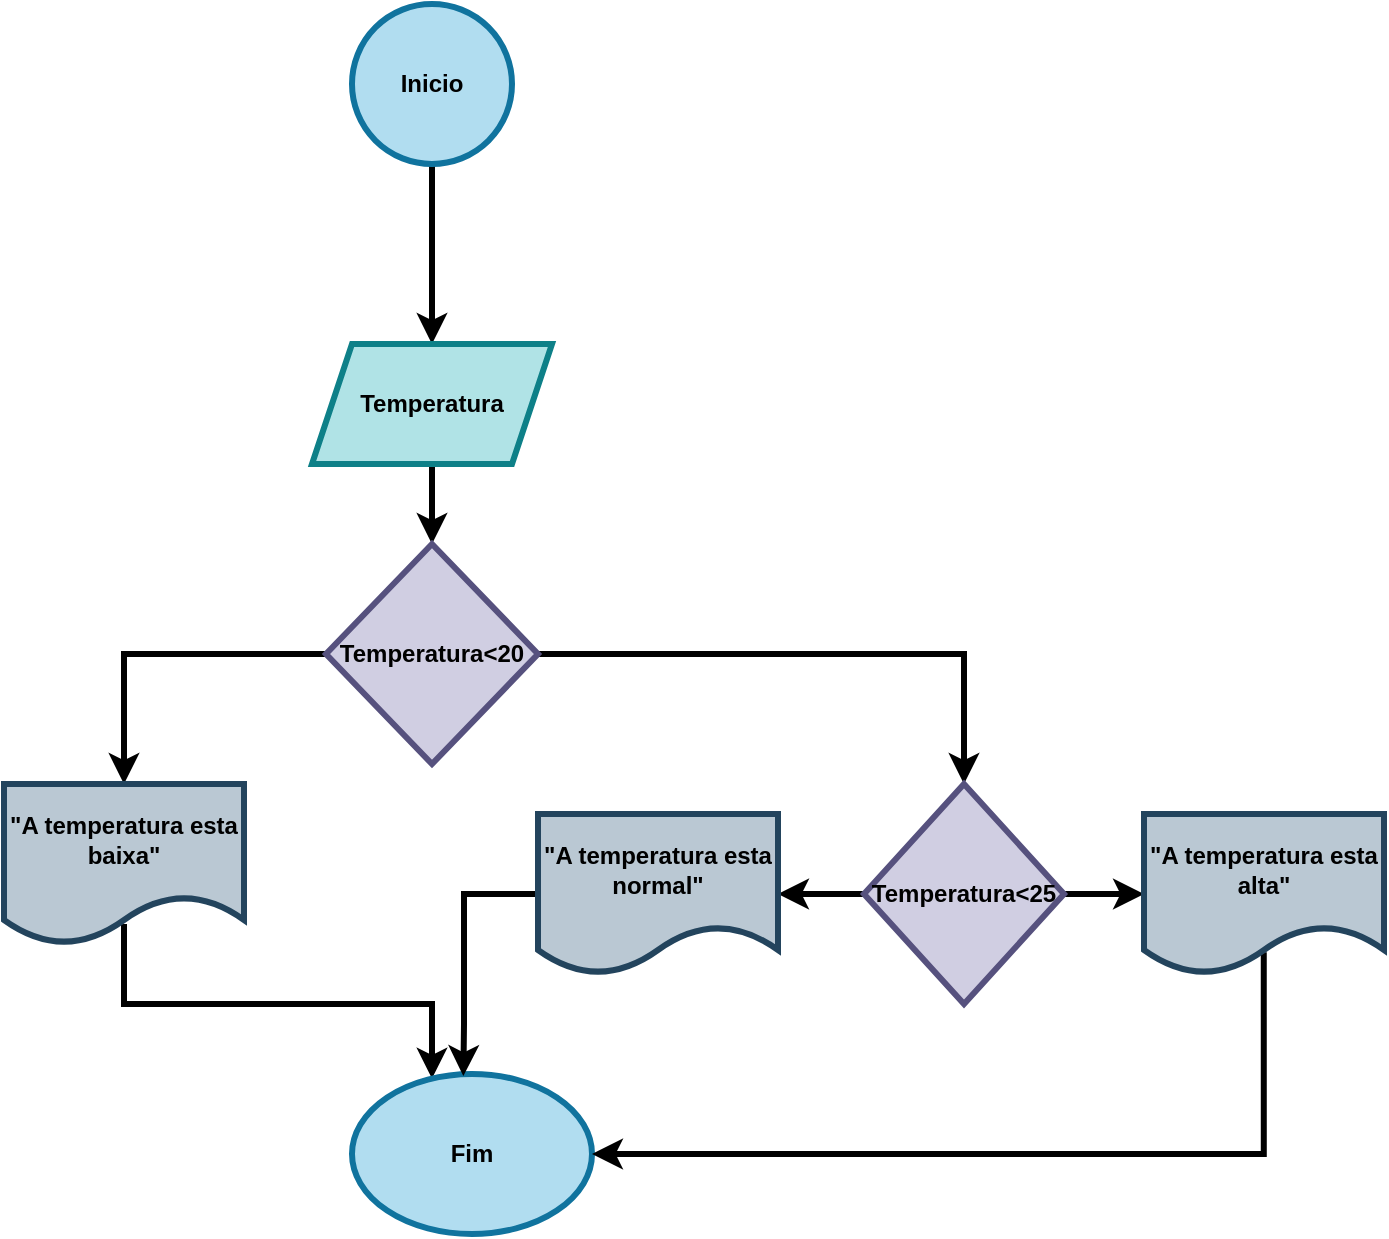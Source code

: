 <mxfile version="21.3.4" type="google">
  <diagram name="Página-1" id="AOUkewLONl_6NufoEbi9">
    <mxGraphModel grid="1" page="1" gridSize="10" guides="1" tooltips="1" connect="1" arrows="1" fold="1" pageScale="1" pageWidth="827" pageHeight="1169" math="0" shadow="0">
      <root>
        <mxCell id="0" />
        <mxCell id="1" parent="0" />
        <mxCell id="Q_2FgVq0Q6YU_X4obZ_A-2" value="" style="edgeStyle=orthogonalEdgeStyle;rounded=0;orthogonalLoop=1;jettySize=auto;html=1;strokeWidth=3;fontStyle=1" edge="1" parent="1" source="Q_2FgVq0Q6YU_X4obZ_A-3" target="Q_2FgVq0Q6YU_X4obZ_A-5">
          <mxGeometry relative="1" as="geometry" />
        </mxCell>
        <mxCell id="Q_2FgVq0Q6YU_X4obZ_A-3" value="Inicio" style="ellipse;whiteSpace=wrap;html=1;aspect=fixed;strokeWidth=3;fontStyle=1;fillColor=#b1ddf0;strokeColor=#10739e;" vertex="1" parent="1">
          <mxGeometry x="374" y="10" width="80" height="80" as="geometry" />
        </mxCell>
        <mxCell id="Q_2FgVq0Q6YU_X4obZ_A-4" value="" style="edgeStyle=orthogonalEdgeStyle;rounded=0;orthogonalLoop=1;jettySize=auto;html=1;strokeWidth=3;fontStyle=1" edge="1" parent="1" source="Q_2FgVq0Q6YU_X4obZ_A-5" target="Q_2FgVq0Q6YU_X4obZ_A-8">
          <mxGeometry relative="1" as="geometry" />
        </mxCell>
        <mxCell id="Q_2FgVq0Q6YU_X4obZ_A-5" value="Temperatura" style="shape=parallelogram;perimeter=parallelogramPerimeter;whiteSpace=wrap;html=1;fixedSize=1;strokeWidth=3;fontStyle=1;fillColor=#b0e3e6;strokeColor=#0e8088;" vertex="1" parent="1">
          <mxGeometry x="354" y="180" width="120" height="60" as="geometry" />
        </mxCell>
        <mxCell id="Q_2FgVq0Q6YU_X4obZ_A-6" value="" style="edgeStyle=orthogonalEdgeStyle;rounded=0;orthogonalLoop=1;jettySize=auto;html=1;strokeWidth=3;fontStyle=1" edge="1" parent="1" source="Q_2FgVq0Q6YU_X4obZ_A-8" target="Q_2FgVq0Q6YU_X4obZ_A-10">
          <mxGeometry relative="1" as="geometry" />
        </mxCell>
        <mxCell id="Q_2FgVq0Q6YU_X4obZ_A-15" value="" style="edgeStyle=orthogonalEdgeStyle;rounded=0;orthogonalLoop=1;jettySize=auto;html=1;strokeWidth=3;" edge="1" parent="1" source="Q_2FgVq0Q6YU_X4obZ_A-8" target="Q_2FgVq0Q6YU_X4obZ_A-14">
          <mxGeometry relative="1" as="geometry" />
        </mxCell>
        <mxCell id="Q_2FgVq0Q6YU_X4obZ_A-8" value="Temperatura&amp;lt;20" style="rhombus;whiteSpace=wrap;html=1;strokeWidth=3;fontStyle=1;fillColor=#d0cee2;strokeColor=#56517e;" vertex="1" parent="1">
          <mxGeometry x="361" y="280" width="106" height="110" as="geometry" />
        </mxCell>
        <mxCell id="Q_2FgVq0Q6YU_X4obZ_A-9" value="" style="edgeStyle=orthogonalEdgeStyle;rounded=0;orthogonalLoop=1;jettySize=auto;html=1;strokeWidth=3;fontStyle=1;exitX=0.5;exitY=0.875;exitDx=0;exitDy=0;exitPerimeter=0;" edge="1" parent="1" source="Q_2FgVq0Q6YU_X4obZ_A-10" target="Q_2FgVq0Q6YU_X4obZ_A-13">
          <mxGeometry relative="1" as="geometry">
            <Array as="points">
              <mxPoint x="260" y="510" />
              <mxPoint x="414" y="510" />
            </Array>
          </mxGeometry>
        </mxCell>
        <mxCell id="Q_2FgVq0Q6YU_X4obZ_A-10" value="&quot;A temperatura esta baixa&quot;" style="shape=document;whiteSpace=wrap;html=1;boundedLbl=1;strokeWidth=3;fontStyle=1;fillColor=#bac8d3;strokeColor=#23445d;" vertex="1" parent="1">
          <mxGeometry x="200" y="400" width="120" height="80" as="geometry" />
        </mxCell>
        <mxCell id="Q_2FgVq0Q6YU_X4obZ_A-13" value="Fim" style="ellipse;whiteSpace=wrap;html=1;strokeWidth=3;fontStyle=1;fillColor=#b1ddf0;strokeColor=#10739e;" vertex="1" parent="1">
          <mxGeometry x="374" y="545" width="120" height="80" as="geometry" />
        </mxCell>
        <mxCell id="Q_2FgVq0Q6YU_X4obZ_A-17" value="" style="edgeStyle=orthogonalEdgeStyle;rounded=0;orthogonalLoop=1;jettySize=auto;html=1;strokeWidth=3;" edge="1" parent="1" source="Q_2FgVq0Q6YU_X4obZ_A-14" target="Q_2FgVq0Q6YU_X4obZ_A-16">
          <mxGeometry relative="1" as="geometry" />
        </mxCell>
        <mxCell id="Q_2FgVq0Q6YU_X4obZ_A-19" value="" style="edgeStyle=orthogonalEdgeStyle;rounded=0;orthogonalLoop=1;jettySize=auto;html=1;strokeWidth=3;" edge="1" parent="1" source="Q_2FgVq0Q6YU_X4obZ_A-14" target="Q_2FgVq0Q6YU_X4obZ_A-18">
          <mxGeometry relative="1" as="geometry" />
        </mxCell>
        <mxCell id="Q_2FgVq0Q6YU_X4obZ_A-14" value="Temperatura&amp;lt;25" style="rhombus;whiteSpace=wrap;html=1;fillColor=#d0cee2;strokeColor=#56517e;strokeWidth=3;fontStyle=1;" vertex="1" parent="1">
          <mxGeometry x="630" y="400" width="100" height="110" as="geometry" />
        </mxCell>
        <mxCell id="Q_2FgVq0Q6YU_X4obZ_A-22" style="edgeStyle=orthogonalEdgeStyle;rounded=0;orthogonalLoop=1;jettySize=auto;html=1;entryX=0.464;entryY=0.013;entryDx=0;entryDy=0;entryPerimeter=0;strokeWidth=3;" edge="1" parent="1" source="Q_2FgVq0Q6YU_X4obZ_A-16" target="Q_2FgVq0Q6YU_X4obZ_A-13">
          <mxGeometry relative="1" as="geometry">
            <Array as="points">
              <mxPoint x="430" y="455" />
              <mxPoint x="430" y="520" />
            </Array>
          </mxGeometry>
        </mxCell>
        <mxCell id="Q_2FgVq0Q6YU_X4obZ_A-16" value="&quot;A temperatura esta normal&quot;" style="shape=document;whiteSpace=wrap;html=1;boundedLbl=1;fillColor=#bac8d3;strokeColor=#23445d;strokeWidth=3;fontStyle=1;" vertex="1" parent="1">
          <mxGeometry x="467" y="415" width="120" height="80" as="geometry" />
        </mxCell>
        <mxCell id="Q_2FgVq0Q6YU_X4obZ_A-23" style="edgeStyle=orthogonalEdgeStyle;rounded=0;orthogonalLoop=1;jettySize=auto;html=1;entryX=1;entryY=0.5;entryDx=0;entryDy=0;strokeWidth=3;exitX=0.499;exitY=0.864;exitDx=0;exitDy=0;exitPerimeter=0;" edge="1" parent="1" source="Q_2FgVq0Q6YU_X4obZ_A-18" target="Q_2FgVq0Q6YU_X4obZ_A-13">
          <mxGeometry relative="1" as="geometry">
            <Array as="points">
              <mxPoint x="830" y="585" />
            </Array>
          </mxGeometry>
        </mxCell>
        <mxCell id="Q_2FgVq0Q6YU_X4obZ_A-18" value="&quot;A temperatura esta alta&quot;" style="shape=document;whiteSpace=wrap;html=1;boundedLbl=1;fillColor=#bac8d3;strokeColor=#23445d;strokeWidth=3;fontStyle=1;" vertex="1" parent="1">
          <mxGeometry x="770" y="415" width="120" height="80" as="geometry" />
        </mxCell>
      </root>
    </mxGraphModel>
  </diagram>
</mxfile>
